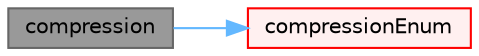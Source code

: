 digraph "compression"
{
 // LATEX_PDF_SIZE
  bgcolor="transparent";
  edge [fontname=Helvetica,fontsize=10,labelfontname=Helvetica,labelfontsize=10];
  node [fontname=Helvetica,fontsize=10,shape=box,height=0.2,width=0.4];
  rankdir="LR";
  Node1 [id="Node000001",label="compression",height=0.2,width=0.4,color="gray40", fillcolor="grey60", style="filled", fontcolor="black",tooltip=" "];
  Node1 -> Node2 [id="edge1_Node000001_Node000002",color="steelblue1",style="solid",tooltip=" "];
  Node2 [id="Node000002",label="compressionEnum",height=0.2,width=0.4,color="red", fillcolor="#FFF0F0", style="filled",URL="$classFoam_1_1IOstreamOption.html#a5c7e4f5b213a5085ac4cfdf5b5b19cdc",tooltip=" "];
}

